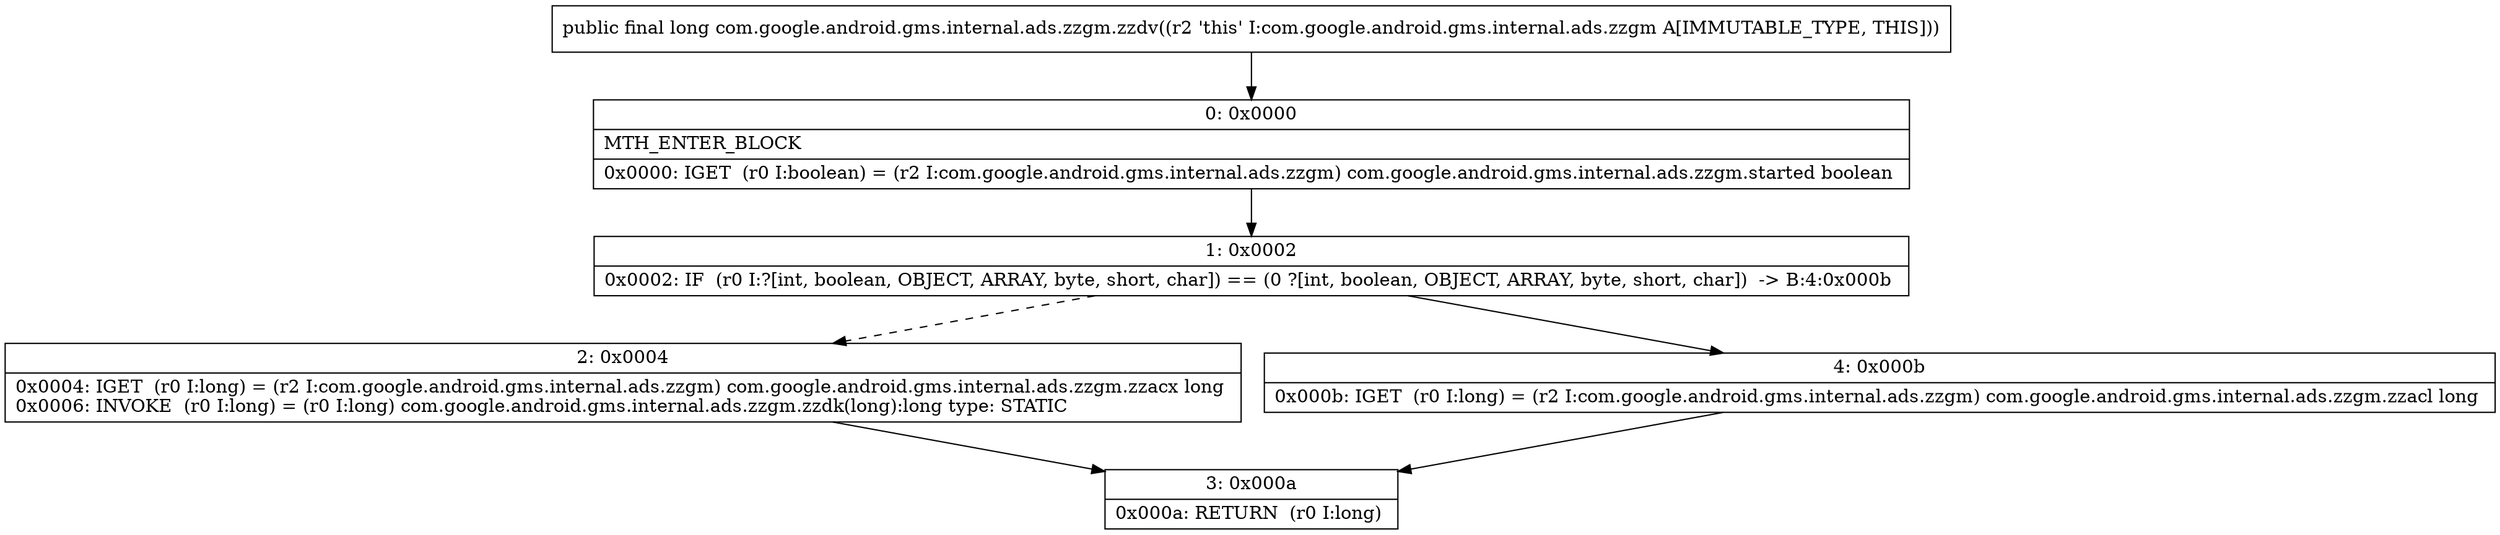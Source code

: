 digraph "CFG forcom.google.android.gms.internal.ads.zzgm.zzdv()J" {
Node_0 [shape=record,label="{0\:\ 0x0000|MTH_ENTER_BLOCK\l|0x0000: IGET  (r0 I:boolean) = (r2 I:com.google.android.gms.internal.ads.zzgm) com.google.android.gms.internal.ads.zzgm.started boolean \l}"];
Node_1 [shape=record,label="{1\:\ 0x0002|0x0002: IF  (r0 I:?[int, boolean, OBJECT, ARRAY, byte, short, char]) == (0 ?[int, boolean, OBJECT, ARRAY, byte, short, char])  \-\> B:4:0x000b \l}"];
Node_2 [shape=record,label="{2\:\ 0x0004|0x0004: IGET  (r0 I:long) = (r2 I:com.google.android.gms.internal.ads.zzgm) com.google.android.gms.internal.ads.zzgm.zzacx long \l0x0006: INVOKE  (r0 I:long) = (r0 I:long) com.google.android.gms.internal.ads.zzgm.zzdk(long):long type: STATIC \l}"];
Node_3 [shape=record,label="{3\:\ 0x000a|0x000a: RETURN  (r0 I:long) \l}"];
Node_4 [shape=record,label="{4\:\ 0x000b|0x000b: IGET  (r0 I:long) = (r2 I:com.google.android.gms.internal.ads.zzgm) com.google.android.gms.internal.ads.zzgm.zzacl long \l}"];
MethodNode[shape=record,label="{public final long com.google.android.gms.internal.ads.zzgm.zzdv((r2 'this' I:com.google.android.gms.internal.ads.zzgm A[IMMUTABLE_TYPE, THIS])) }"];
MethodNode -> Node_0;
Node_0 -> Node_1;
Node_1 -> Node_2[style=dashed];
Node_1 -> Node_4;
Node_2 -> Node_3;
Node_4 -> Node_3;
}

